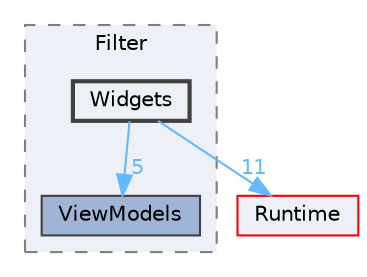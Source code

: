 digraph "Widgets"
{
 // INTERACTIVE_SVG=YES
 // LATEX_PDF_SIZE
  bgcolor="transparent";
  edge [fontname=Helvetica,fontsize=10,labelfontname=Helvetica,labelfontsize=10];
  node [fontname=Helvetica,fontsize=10,shape=box,height=0.2,width=0.4];
  compound=true
  subgraph clusterdir_dc90ff879bb49d9b9937db94ffd3518b {
    graph [ bgcolor="#edf0f7", pencolor="grey50", label="Filter", fontname=Helvetica,fontsize=10 style="filled,dashed", URL="dir_dc90ff879bb49d9b9937db94ffd3518b.html",tooltip=""]
  dir_c7287ee0019cd4f0a4c8f16337278e62 [label="ViewModels", fillcolor="#a2b4d6", color="grey25", style="filled", URL="dir_c7287ee0019cd4f0a4c8f16337278e62.html",tooltip=""];
  dir_332d1a126a13be09a714f4d29ca5ed80 [label="Widgets", fillcolor="#edf0f7", color="grey25", style="filled,bold", URL="dir_332d1a126a13be09a714f4d29ca5ed80.html",tooltip=""];
  }
  dir_7536b172fbd480bfd146a1b1acd6856b [label="Runtime", fillcolor="#edf0f7", color="red", style="filled", URL="dir_7536b172fbd480bfd146a1b1acd6856b.html",tooltip=""];
  dir_332d1a126a13be09a714f4d29ca5ed80->dir_7536b172fbd480bfd146a1b1acd6856b [headlabel="11", labeldistance=1.5 headhref="dir_001283_000984.html" href="dir_001283_000984.html" color="steelblue1" fontcolor="steelblue1"];
  dir_332d1a126a13be09a714f4d29ca5ed80->dir_c7287ee0019cd4f0a4c8f16337278e62 [headlabel="5", labeldistance=1.5 headhref="dir_001283_001249.html" href="dir_001283_001249.html" color="steelblue1" fontcolor="steelblue1"];
}

